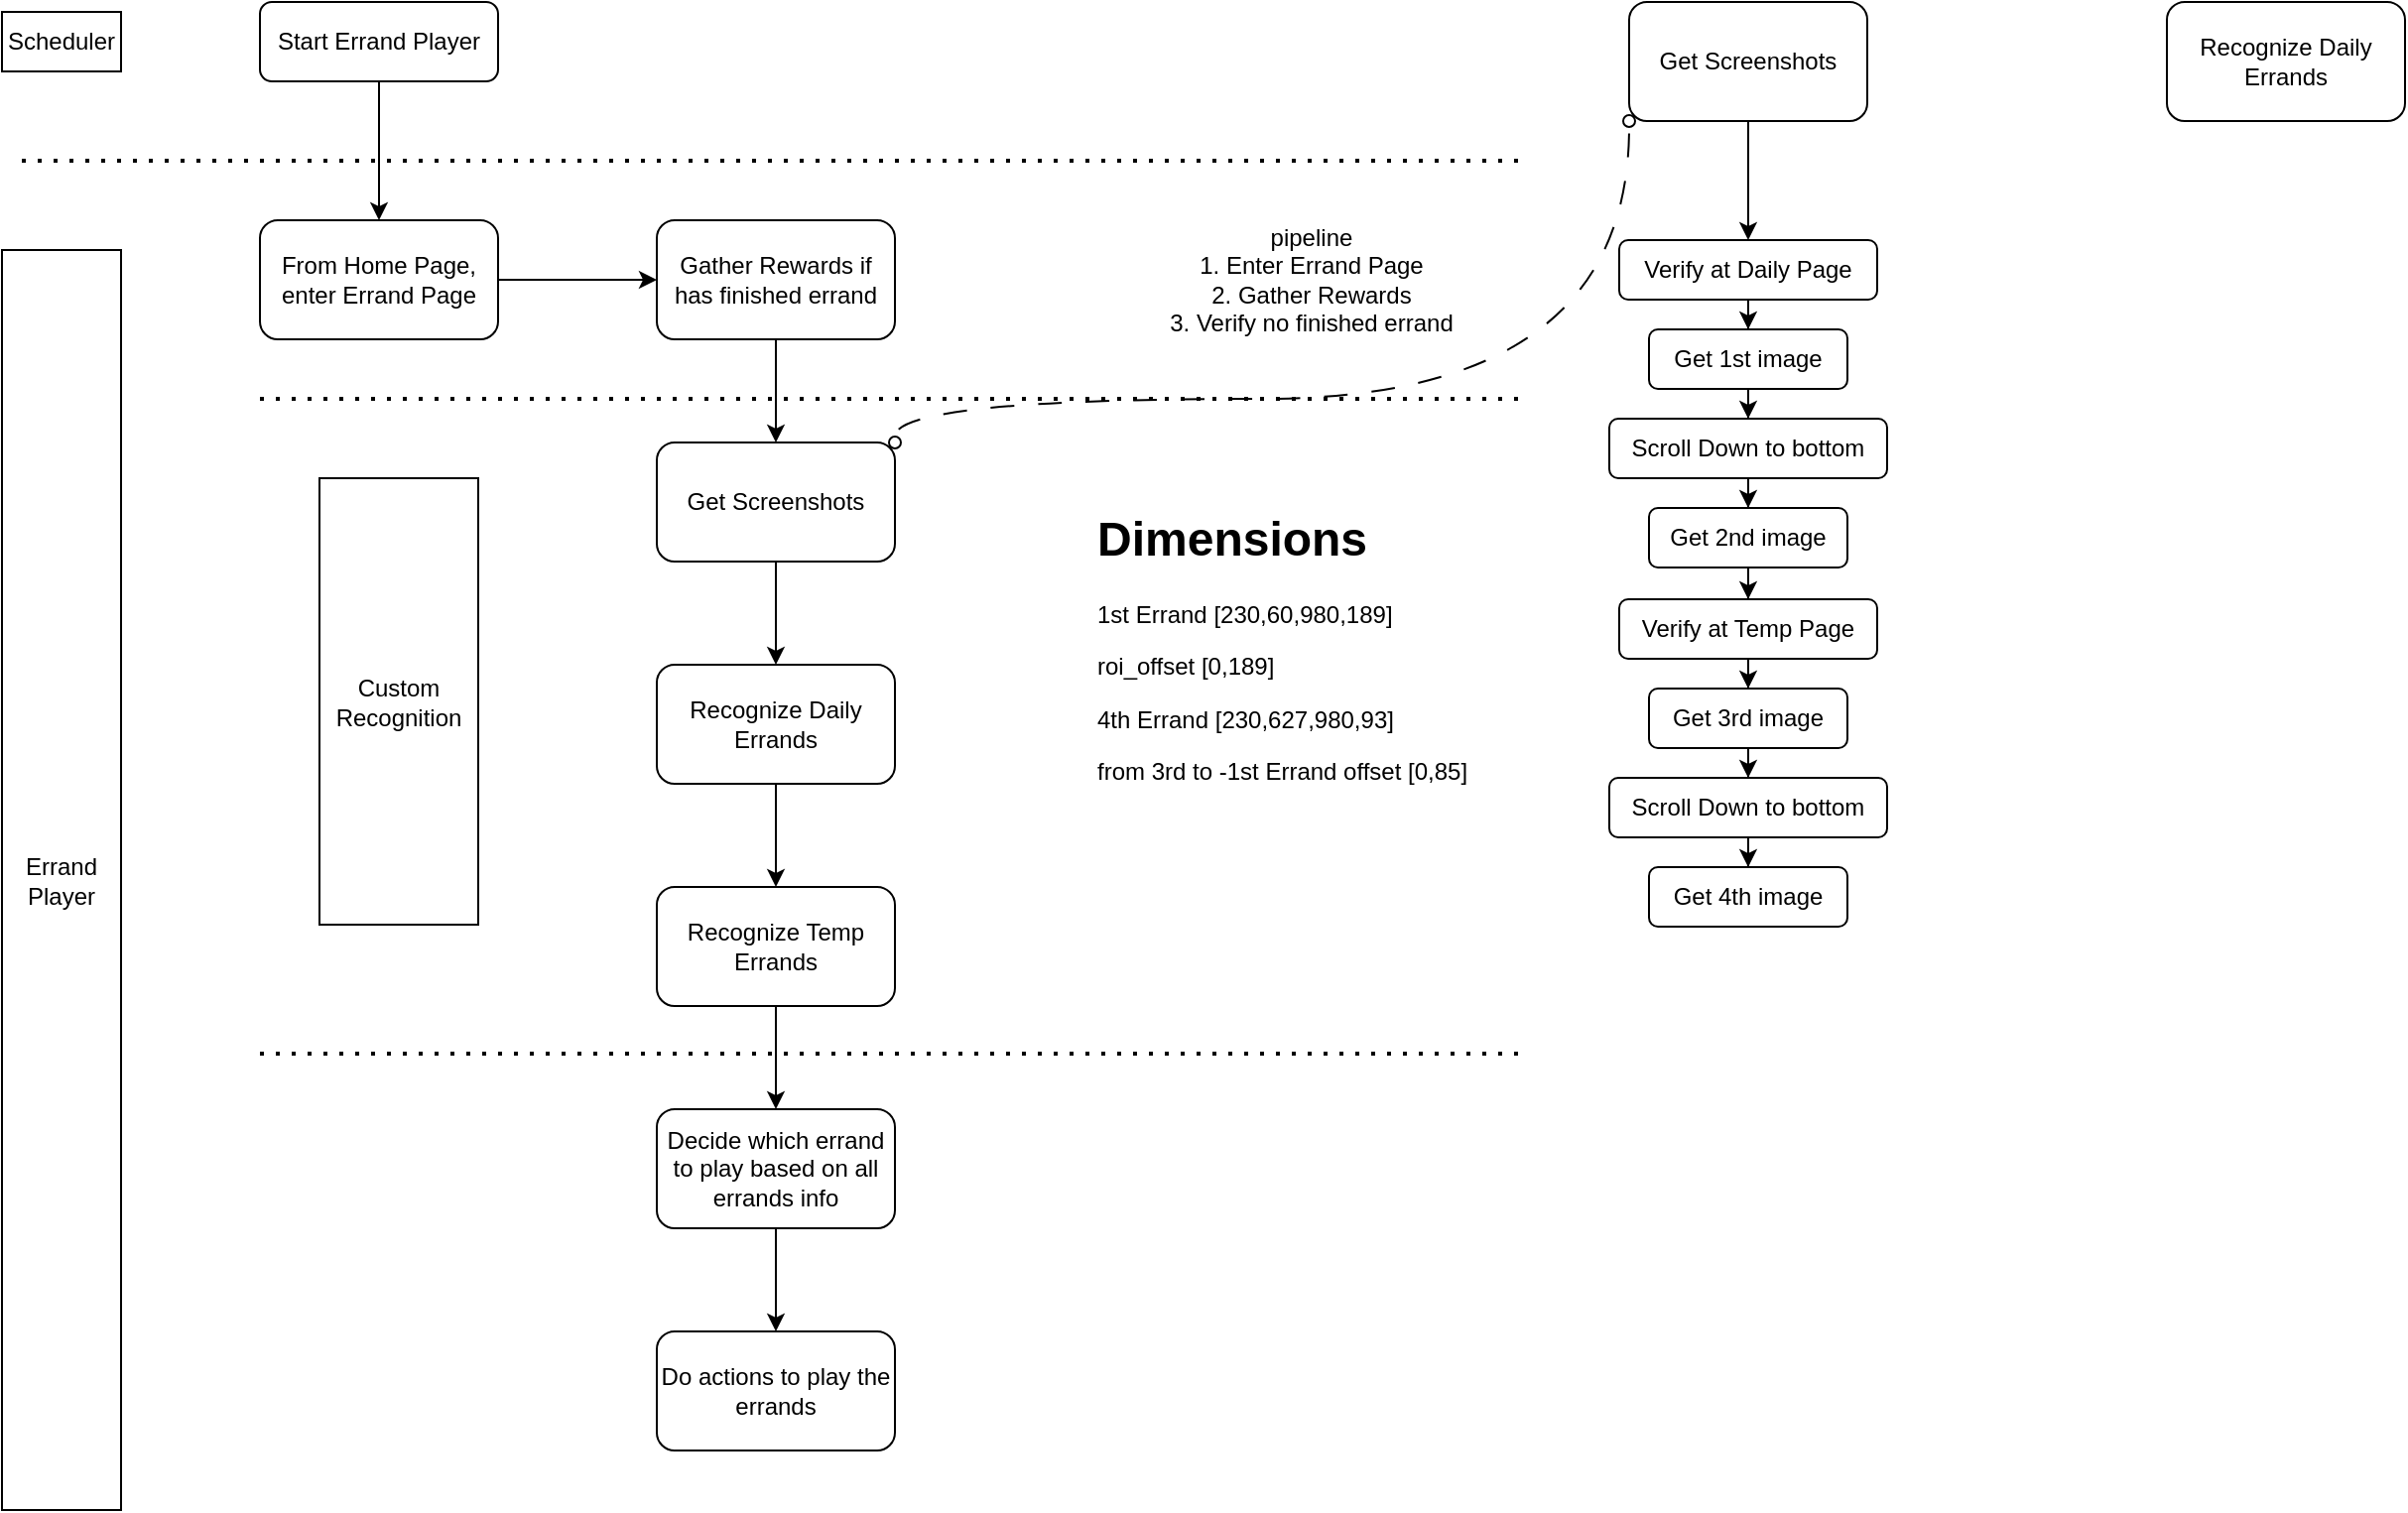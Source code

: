 <mxfile version="26.0.16">
  <diagram id="C5RBs43oDa-KdzZeNtuy" name="Page-1">
    <mxGraphModel dx="1434" dy="844" grid="1" gridSize="10" guides="1" tooltips="1" connect="1" arrows="1" fold="1" page="1" pageScale="1" pageWidth="827" pageHeight="1169" math="0" shadow="0">
      <root>
        <mxCell id="WIyWlLk6GJQsqaUBKTNV-0" />
        <mxCell id="WIyWlLk6GJQsqaUBKTNV-1" parent="WIyWlLk6GJQsqaUBKTNV-0" />
        <mxCell id="7JraKB2bh5R20EL7v4pp-1" value="" style="edgeStyle=orthogonalEdgeStyle;rounded=0;orthogonalLoop=1;jettySize=auto;html=1;" edge="1" parent="WIyWlLk6GJQsqaUBKTNV-1" source="WIyWlLk6GJQsqaUBKTNV-3" target="7JraKB2bh5R20EL7v4pp-0">
          <mxGeometry relative="1" as="geometry" />
        </mxCell>
        <mxCell id="WIyWlLk6GJQsqaUBKTNV-3" value="Start Errand Player" style="rounded=1;whiteSpace=wrap;html=1;fontSize=12;glass=0;strokeWidth=1;shadow=0;" parent="WIyWlLk6GJQsqaUBKTNV-1" vertex="1">
          <mxGeometry x="160" y="80" width="120" height="40" as="geometry" />
        </mxCell>
        <mxCell id="7JraKB2bh5R20EL7v4pp-5" value="" style="edgeStyle=orthogonalEdgeStyle;rounded=0;orthogonalLoop=1;jettySize=auto;html=1;" edge="1" parent="WIyWlLk6GJQsqaUBKTNV-1" source="7JraKB2bh5R20EL7v4pp-0" target="7JraKB2bh5R20EL7v4pp-4">
          <mxGeometry relative="1" as="geometry" />
        </mxCell>
        <mxCell id="7JraKB2bh5R20EL7v4pp-0" value="From Home Page, enter Errand Page" style="whiteSpace=wrap;html=1;rounded=1;glass=0;strokeWidth=1;shadow=0;" vertex="1" parent="WIyWlLk6GJQsqaUBKTNV-1">
          <mxGeometry x="160" y="190" width="120" height="60" as="geometry" />
        </mxCell>
        <mxCell id="7JraKB2bh5R20EL7v4pp-26" value="" style="edgeStyle=orthogonalEdgeStyle;rounded=0;orthogonalLoop=1;jettySize=auto;html=1;" edge="1" parent="WIyWlLk6GJQsqaUBKTNV-1" source="7JraKB2bh5R20EL7v4pp-4" target="7JraKB2bh5R20EL7v4pp-25">
          <mxGeometry relative="1" as="geometry" />
        </mxCell>
        <mxCell id="7JraKB2bh5R20EL7v4pp-4" value="Gather Rewards if has finished errand" style="whiteSpace=wrap;html=1;rounded=1;glass=0;strokeWidth=1;shadow=0;" vertex="1" parent="WIyWlLk6GJQsqaUBKTNV-1">
          <mxGeometry x="360" y="190" width="120" height="60" as="geometry" />
        </mxCell>
        <mxCell id="7JraKB2bh5R20EL7v4pp-11" value="" style="edgeStyle=orthogonalEdgeStyle;rounded=0;orthogonalLoop=1;jettySize=auto;html=1;" edge="1" parent="WIyWlLk6GJQsqaUBKTNV-1" source="7JraKB2bh5R20EL7v4pp-8" target="7JraKB2bh5R20EL7v4pp-10">
          <mxGeometry relative="1" as="geometry" />
        </mxCell>
        <mxCell id="7JraKB2bh5R20EL7v4pp-8" value="Recognize Daily Errands" style="whiteSpace=wrap;html=1;rounded=1;glass=0;strokeWidth=1;shadow=0;" vertex="1" parent="WIyWlLk6GJQsqaUBKTNV-1">
          <mxGeometry x="360" y="414" width="120" height="60" as="geometry" />
        </mxCell>
        <mxCell id="7JraKB2bh5R20EL7v4pp-13" value="" style="edgeStyle=orthogonalEdgeStyle;rounded=0;orthogonalLoop=1;jettySize=auto;html=1;" edge="1" parent="WIyWlLk6GJQsqaUBKTNV-1" source="7JraKB2bh5R20EL7v4pp-10" target="7JraKB2bh5R20EL7v4pp-12">
          <mxGeometry relative="1" as="geometry" />
        </mxCell>
        <mxCell id="7JraKB2bh5R20EL7v4pp-10" value="Recognize Temp Errands" style="whiteSpace=wrap;html=1;rounded=1;glass=0;strokeWidth=1;shadow=0;" vertex="1" parent="WIyWlLk6GJQsqaUBKTNV-1">
          <mxGeometry x="360" y="526" width="120" height="60" as="geometry" />
        </mxCell>
        <mxCell id="7JraKB2bh5R20EL7v4pp-15" value="" style="edgeStyle=orthogonalEdgeStyle;rounded=0;orthogonalLoop=1;jettySize=auto;html=1;" edge="1" parent="WIyWlLk6GJQsqaUBKTNV-1" source="7JraKB2bh5R20EL7v4pp-12" target="7JraKB2bh5R20EL7v4pp-14">
          <mxGeometry relative="1" as="geometry" />
        </mxCell>
        <mxCell id="7JraKB2bh5R20EL7v4pp-12" value="Decide which errand to play based on all errands info" style="whiteSpace=wrap;html=1;rounded=1;glass=0;strokeWidth=1;shadow=0;" vertex="1" parent="WIyWlLk6GJQsqaUBKTNV-1">
          <mxGeometry x="360" y="638" width="120" height="60" as="geometry" />
        </mxCell>
        <mxCell id="7JraKB2bh5R20EL7v4pp-14" value="Do actions to play the errands" style="whiteSpace=wrap;html=1;rounded=1;glass=0;strokeWidth=1;shadow=0;" vertex="1" parent="WIyWlLk6GJQsqaUBKTNV-1">
          <mxGeometry x="360" y="750" width="120" height="60" as="geometry" />
        </mxCell>
        <mxCell id="7JraKB2bh5R20EL7v4pp-17" value="" style="endArrow=none;dashed=1;html=1;dashPattern=1 3;strokeWidth=2;rounded=0;" edge="1" parent="WIyWlLk6GJQsqaUBKTNV-1">
          <mxGeometry width="50" height="50" relative="1" as="geometry">
            <mxPoint x="40" y="160" as="sourcePoint" />
            <mxPoint x="800" y="160" as="targetPoint" />
          </mxGeometry>
        </mxCell>
        <mxCell id="7JraKB2bh5R20EL7v4pp-18" value="" style="endArrow=none;dashed=1;html=1;dashPattern=1 3;strokeWidth=2;rounded=0;" edge="1" parent="WIyWlLk6GJQsqaUBKTNV-1">
          <mxGeometry width="50" height="50" relative="1" as="geometry">
            <mxPoint x="160" y="280" as="sourcePoint" />
            <mxPoint x="800" y="280" as="targetPoint" />
          </mxGeometry>
        </mxCell>
        <mxCell id="7JraKB2bh5R20EL7v4pp-19" value="Scheduler" style="text;html=1;align=center;verticalAlign=middle;whiteSpace=wrap;rounded=0;strokeColor=default;" vertex="1" parent="WIyWlLk6GJQsqaUBKTNV-1">
          <mxGeometry x="30" y="85" width="60" height="30" as="geometry" />
        </mxCell>
        <mxCell id="7JraKB2bh5R20EL7v4pp-20" value="Errand Player" style="text;html=1;align=center;verticalAlign=middle;whiteSpace=wrap;rounded=0;strokeColor=default;glass=0;" vertex="1" parent="WIyWlLk6GJQsqaUBKTNV-1">
          <mxGeometry x="30" y="205" width="60" height="635" as="geometry" />
        </mxCell>
        <mxCell id="7JraKB2bh5R20EL7v4pp-21" value="pipeline&lt;div&gt;1. Enter Errand Page&lt;/div&gt;&lt;div&gt;2. Gather Rewards&lt;/div&gt;&lt;div&gt;3. Verify no finished errand&lt;/div&gt;" style="text;html=1;align=center;verticalAlign=middle;whiteSpace=wrap;rounded=0;" vertex="1" parent="WIyWlLk6GJQsqaUBKTNV-1">
          <mxGeometry x="600" y="182.5" width="180" height="75" as="geometry" />
        </mxCell>
        <mxCell id="7JraKB2bh5R20EL7v4pp-22" value="&lt;h1 style=&quot;margin-top: 0px;&quot;&gt;Dimensions&lt;/h1&gt;&lt;p&gt;1st Errand [230,60,980,189]&lt;/p&gt;&lt;p&gt;roi_offset [0,189]&lt;/p&gt;&lt;p&gt;4th Errand [230,627,980,93]&lt;/p&gt;&lt;p&gt;from 3rd to -1st Errand offset [0,85]&lt;/p&gt;" style="text;html=1;whiteSpace=wrap;overflow=hidden;rounded=0;" vertex="1" parent="WIyWlLk6GJQsqaUBKTNV-1">
          <mxGeometry x="580" y="330" width="230" height="290" as="geometry" />
        </mxCell>
        <mxCell id="7JraKB2bh5R20EL7v4pp-23" value="Recognize Daily Errands" style="whiteSpace=wrap;html=1;rounded=1;glass=0;strokeWidth=1;shadow=0;" vertex="1" parent="WIyWlLk6GJQsqaUBKTNV-1">
          <mxGeometry x="1121" y="80" width="120" height="60" as="geometry" />
        </mxCell>
        <mxCell id="7JraKB2bh5R20EL7v4pp-27" style="edgeStyle=orthogonalEdgeStyle;rounded=0;orthogonalLoop=1;jettySize=auto;html=1;exitX=0.5;exitY=1;exitDx=0;exitDy=0;entryX=0.5;entryY=0;entryDx=0;entryDy=0;" edge="1" parent="WIyWlLk6GJQsqaUBKTNV-1" source="7JraKB2bh5R20EL7v4pp-25" target="7JraKB2bh5R20EL7v4pp-8">
          <mxGeometry relative="1" as="geometry" />
        </mxCell>
        <mxCell id="7JraKB2bh5R20EL7v4pp-41" style="edgeStyle=orthogonalEdgeStyle;rounded=0;orthogonalLoop=1;jettySize=auto;html=1;exitX=1;exitY=0;exitDx=0;exitDy=0;entryX=0;entryY=1;entryDx=0;entryDy=0;strokeColor=default;elbow=vertical;curved=1;shadow=0;flowAnimation=1;endArrow=oval;endFill=0;startArrow=oval;startFill=0;dashed=1;dashPattern=12 12;" edge="1" parent="WIyWlLk6GJQsqaUBKTNV-1" source="7JraKB2bh5R20EL7v4pp-25" target="7JraKB2bh5R20EL7v4pp-28">
          <mxGeometry relative="1" as="geometry">
            <Array as="points">
              <mxPoint x="480" y="280" />
              <mxPoint x="850" y="280" />
            </Array>
          </mxGeometry>
        </mxCell>
        <mxCell id="7JraKB2bh5R20EL7v4pp-25" value="Get Screenshots" style="whiteSpace=wrap;html=1;rounded=1;glass=0;strokeWidth=1;shadow=0;" vertex="1" parent="WIyWlLk6GJQsqaUBKTNV-1">
          <mxGeometry x="360" y="302" width="120" height="60" as="geometry" />
        </mxCell>
        <mxCell id="7JraKB2bh5R20EL7v4pp-30" value="" style="edgeStyle=orthogonalEdgeStyle;rounded=0;orthogonalLoop=1;jettySize=auto;html=1;" edge="1" parent="WIyWlLk6GJQsqaUBKTNV-1" source="7JraKB2bh5R20EL7v4pp-28" target="7JraKB2bh5R20EL7v4pp-29">
          <mxGeometry relative="1" as="geometry" />
        </mxCell>
        <mxCell id="7JraKB2bh5R20EL7v4pp-28" value="Get Screenshots" style="whiteSpace=wrap;html=1;rounded=1;glass=0;strokeWidth=1;shadow=0;" vertex="1" parent="WIyWlLk6GJQsqaUBKTNV-1">
          <mxGeometry x="850" y="80" width="120" height="60" as="geometry" />
        </mxCell>
        <mxCell id="7JraKB2bh5R20EL7v4pp-34" value="" style="edgeStyle=orthogonalEdgeStyle;rounded=0;orthogonalLoop=1;jettySize=auto;html=1;" edge="1" parent="WIyWlLk6GJQsqaUBKTNV-1" source="7JraKB2bh5R20EL7v4pp-29" target="7JraKB2bh5R20EL7v4pp-33">
          <mxGeometry relative="1" as="geometry" />
        </mxCell>
        <mxCell id="7JraKB2bh5R20EL7v4pp-29" value="Verify at Daily Page" style="whiteSpace=wrap;html=1;rounded=1;glass=0;strokeWidth=1;shadow=0;" vertex="1" parent="WIyWlLk6GJQsqaUBKTNV-1">
          <mxGeometry x="845" y="200" width="130" height="30" as="geometry" />
        </mxCell>
        <mxCell id="7JraKB2bh5R20EL7v4pp-43" value="" style="edgeStyle=orthogonalEdgeStyle;rounded=0;orthogonalLoop=1;jettySize=auto;html=1;" edge="1" parent="WIyWlLk6GJQsqaUBKTNV-1" source="7JraKB2bh5R20EL7v4pp-33" target="7JraKB2bh5R20EL7v4pp-42">
          <mxGeometry relative="1" as="geometry" />
        </mxCell>
        <mxCell id="7JraKB2bh5R20EL7v4pp-33" value="Get 1st image" style="whiteSpace=wrap;html=1;rounded=1;glass=0;strokeWidth=1;shadow=0;" vertex="1" parent="WIyWlLk6GJQsqaUBKTNV-1">
          <mxGeometry x="860" y="245" width="100" height="30" as="geometry" />
        </mxCell>
        <mxCell id="7JraKB2bh5R20EL7v4pp-45" value="" style="edgeStyle=orthogonalEdgeStyle;rounded=0;orthogonalLoop=1;jettySize=auto;html=1;" edge="1" parent="WIyWlLk6GJQsqaUBKTNV-1" source="7JraKB2bh5R20EL7v4pp-42" target="7JraKB2bh5R20EL7v4pp-44">
          <mxGeometry relative="1" as="geometry" />
        </mxCell>
        <mxCell id="7JraKB2bh5R20EL7v4pp-42" value="Scroll Down to bottom" style="whiteSpace=wrap;html=1;rounded=1;glass=0;strokeWidth=1;shadow=0;" vertex="1" parent="WIyWlLk6GJQsqaUBKTNV-1">
          <mxGeometry x="840" y="290" width="140" height="30" as="geometry" />
        </mxCell>
        <mxCell id="7JraKB2bh5R20EL7v4pp-49" value="" style="edgeStyle=orthogonalEdgeStyle;rounded=0;orthogonalLoop=1;jettySize=auto;html=1;" edge="1" parent="WIyWlLk6GJQsqaUBKTNV-1" source="7JraKB2bh5R20EL7v4pp-44" target="7JraKB2bh5R20EL7v4pp-48">
          <mxGeometry relative="1" as="geometry" />
        </mxCell>
        <mxCell id="7JraKB2bh5R20EL7v4pp-44" value="Get 2nd image" style="whiteSpace=wrap;html=1;rounded=1;glass=0;strokeWidth=1;shadow=0;" vertex="1" parent="WIyWlLk6GJQsqaUBKTNV-1">
          <mxGeometry x="860" y="335" width="100" height="30" as="geometry" />
        </mxCell>
        <mxCell id="7JraKB2bh5R20EL7v4pp-51" value="" style="edgeStyle=orthogonalEdgeStyle;rounded=0;orthogonalLoop=1;jettySize=auto;html=1;" edge="1" parent="WIyWlLk6GJQsqaUBKTNV-1" source="7JraKB2bh5R20EL7v4pp-48" target="7JraKB2bh5R20EL7v4pp-50">
          <mxGeometry relative="1" as="geometry" />
        </mxCell>
        <mxCell id="7JraKB2bh5R20EL7v4pp-48" value="Verify at Temp Page" style="whiteSpace=wrap;html=1;rounded=1;glass=0;strokeWidth=1;shadow=0;" vertex="1" parent="WIyWlLk6GJQsqaUBKTNV-1">
          <mxGeometry x="845" y="381" width="130" height="30" as="geometry" />
        </mxCell>
        <mxCell id="7JraKB2bh5R20EL7v4pp-53" value="" style="edgeStyle=orthogonalEdgeStyle;rounded=0;orthogonalLoop=1;jettySize=auto;html=1;" edge="1" parent="WIyWlLk6GJQsqaUBKTNV-1" source="7JraKB2bh5R20EL7v4pp-50" target="7JraKB2bh5R20EL7v4pp-52">
          <mxGeometry relative="1" as="geometry" />
        </mxCell>
        <mxCell id="7JraKB2bh5R20EL7v4pp-50" value="Get 3rd image" style="whiteSpace=wrap;html=1;rounded=1;glass=0;strokeWidth=1;shadow=0;" vertex="1" parent="WIyWlLk6GJQsqaUBKTNV-1">
          <mxGeometry x="860" y="426" width="100" height="30" as="geometry" />
        </mxCell>
        <mxCell id="7JraKB2bh5R20EL7v4pp-55" value="" style="edgeStyle=orthogonalEdgeStyle;rounded=0;orthogonalLoop=1;jettySize=auto;html=1;" edge="1" parent="WIyWlLk6GJQsqaUBKTNV-1" source="7JraKB2bh5R20EL7v4pp-52" target="7JraKB2bh5R20EL7v4pp-54">
          <mxGeometry relative="1" as="geometry" />
        </mxCell>
        <mxCell id="7JraKB2bh5R20EL7v4pp-52" value="Scroll Down to bottom" style="whiteSpace=wrap;html=1;rounded=1;glass=0;strokeWidth=1;shadow=0;" vertex="1" parent="WIyWlLk6GJQsqaUBKTNV-1">
          <mxGeometry x="840" y="471" width="140" height="30" as="geometry" />
        </mxCell>
        <mxCell id="7JraKB2bh5R20EL7v4pp-54" value="Get 4th image" style="whiteSpace=wrap;html=1;rounded=1;glass=0;strokeWidth=1;shadow=0;" vertex="1" parent="WIyWlLk6GJQsqaUBKTNV-1">
          <mxGeometry x="860" y="516" width="100" height="30" as="geometry" />
        </mxCell>
        <mxCell id="7JraKB2bh5R20EL7v4pp-56" value="" style="endArrow=none;dashed=1;html=1;dashPattern=1 3;strokeWidth=2;rounded=0;" edge="1" parent="WIyWlLk6GJQsqaUBKTNV-1">
          <mxGeometry width="50" height="50" relative="1" as="geometry">
            <mxPoint x="160" y="610" as="sourcePoint" />
            <mxPoint x="800" y="610" as="targetPoint" />
          </mxGeometry>
        </mxCell>
        <mxCell id="7JraKB2bh5R20EL7v4pp-57" value="Custom Recognition" style="text;html=1;align=center;verticalAlign=middle;whiteSpace=wrap;rounded=0;strokeColor=default;" vertex="1" parent="WIyWlLk6GJQsqaUBKTNV-1">
          <mxGeometry x="190" y="320" width="80" height="225" as="geometry" />
        </mxCell>
      </root>
    </mxGraphModel>
  </diagram>
</mxfile>
